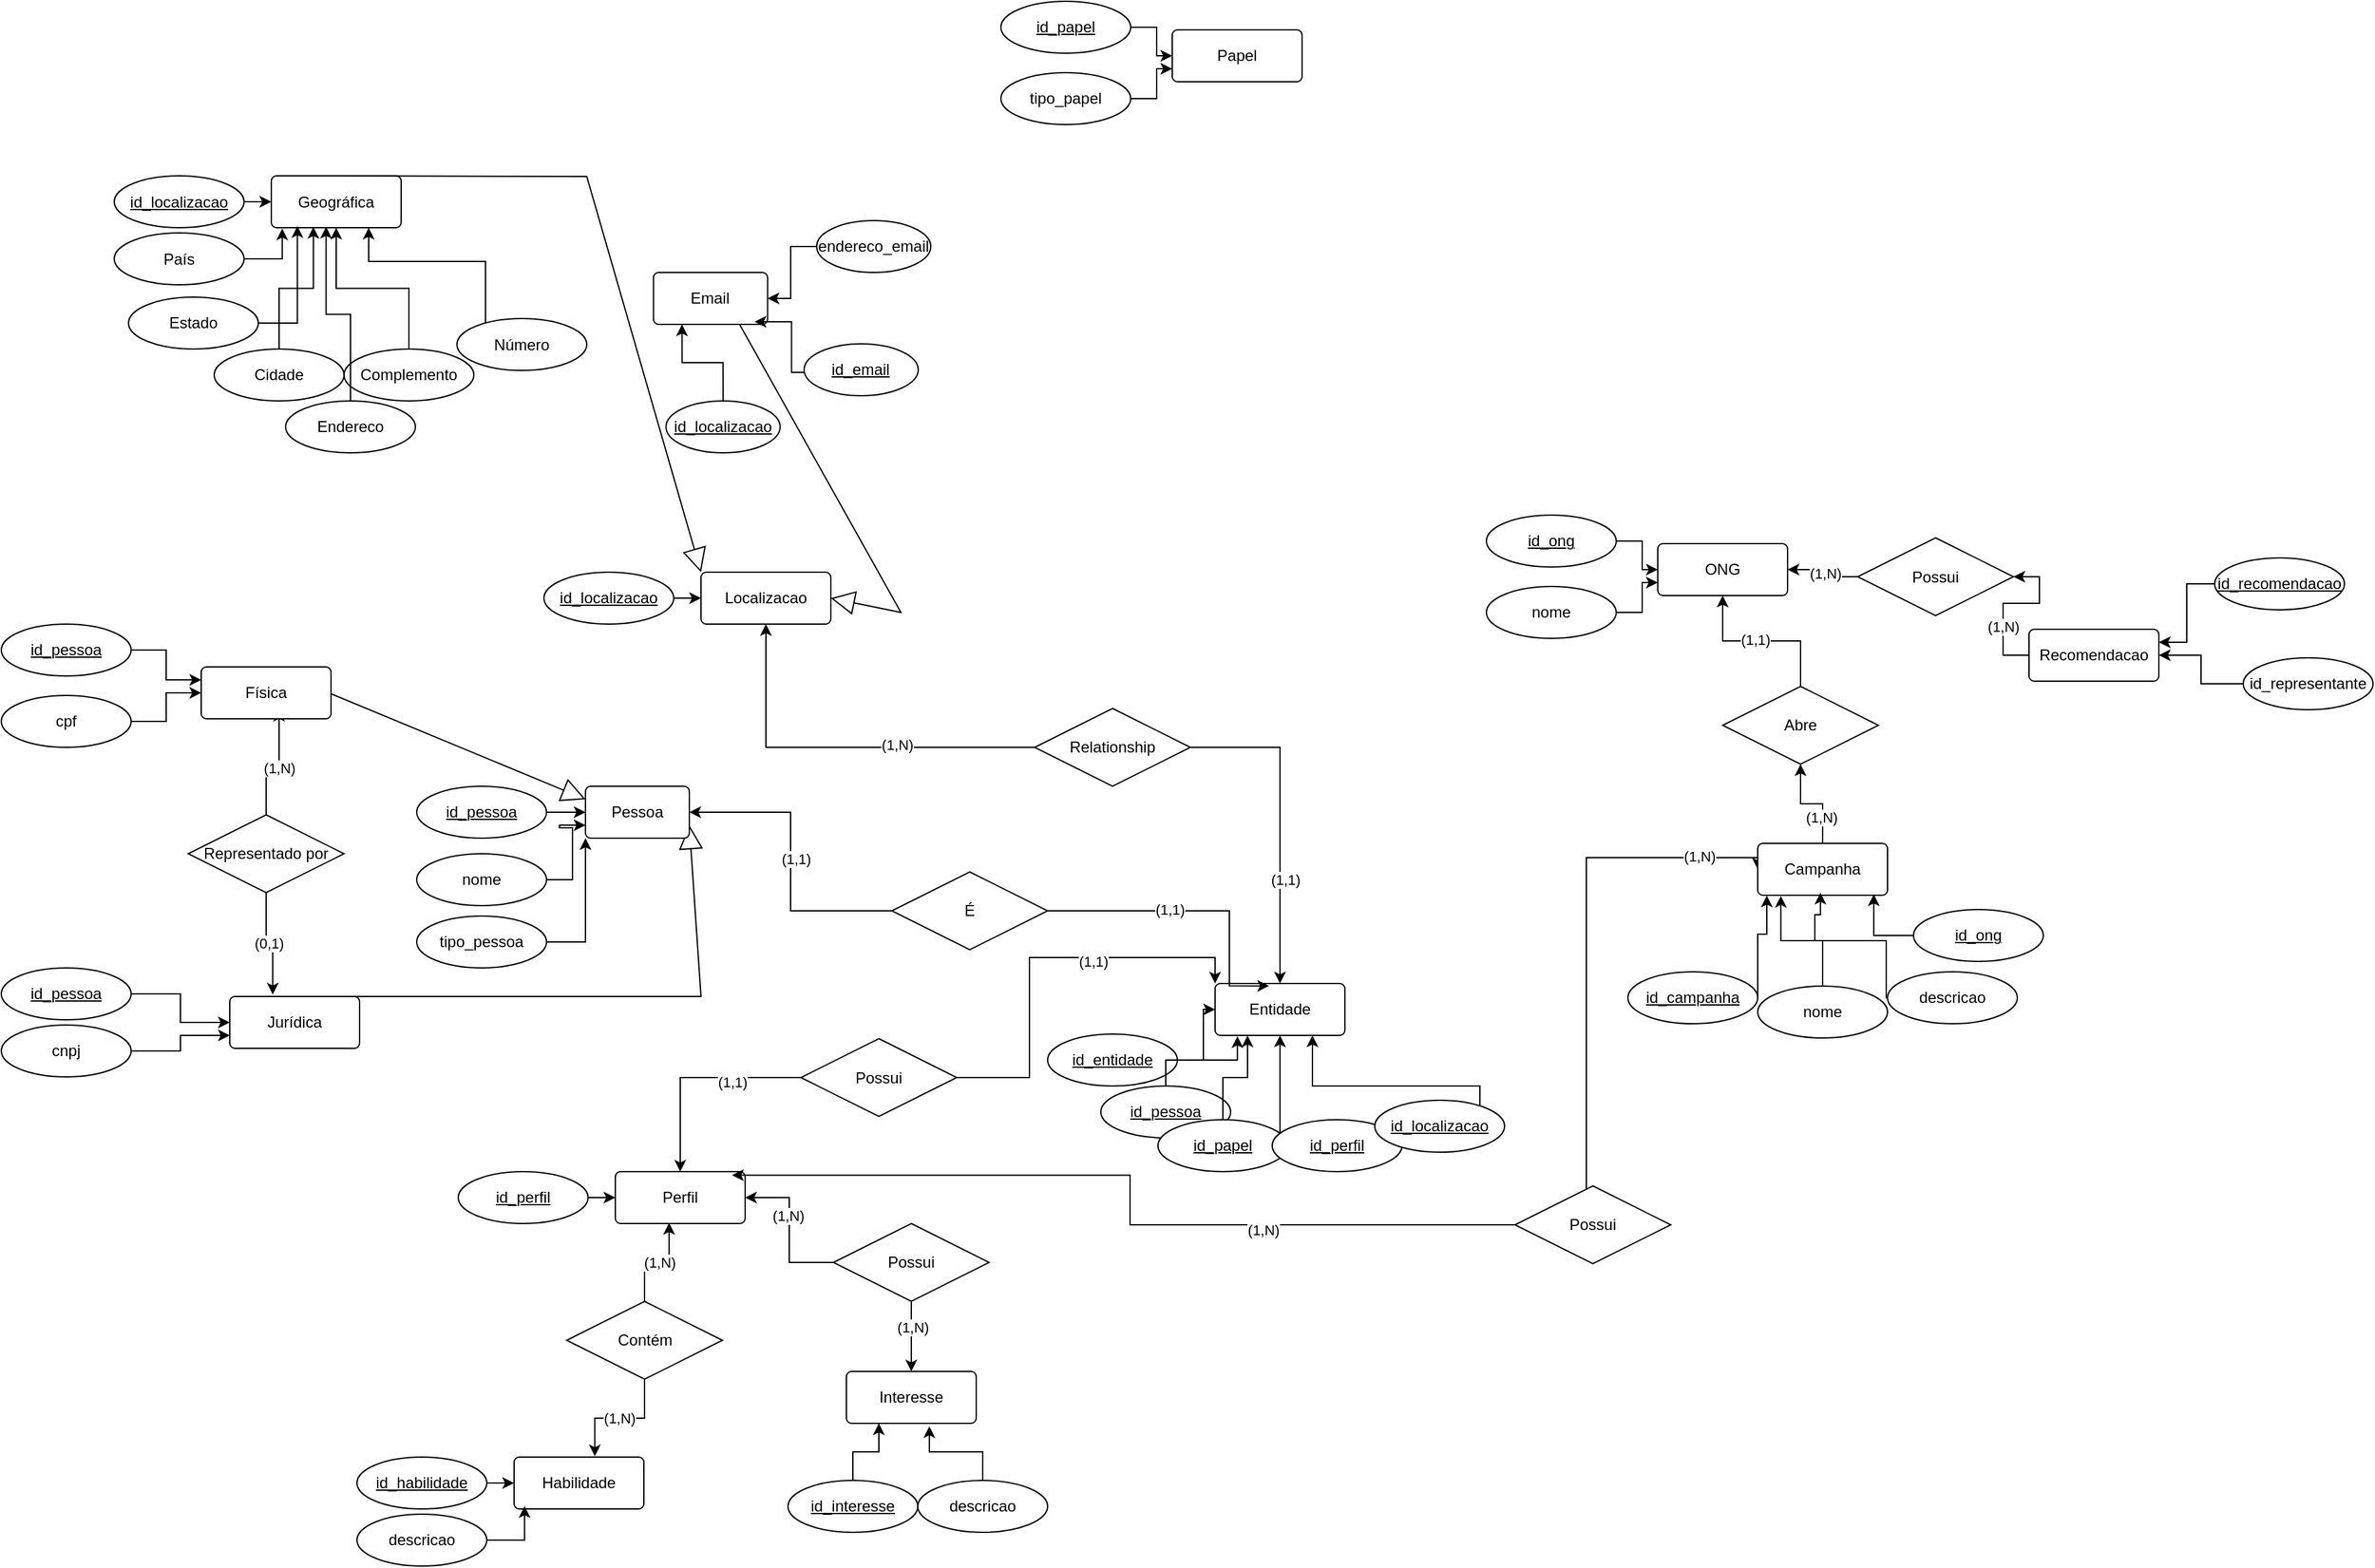 <mxfile version="28.2.8">
  <diagram name="Página-1" id="iUxmjYkSb9Hh-DBhbyky">
    <mxGraphModel dx="1737" dy="4323" grid="1" gridSize="11" guides="1" tooltips="1" connect="1" arrows="1" fold="1" page="1" pageScale="1" pageWidth="2339" pageHeight="3300" math="0" shadow="0">
      <root>
        <mxCell id="0" />
        <mxCell id="1" parent="0" />
        <mxCell id="7DgoJ2IFJHL6SHzVlsKf-6" value="" style="endArrow=block;endSize=16;endFill=0;html=1;rounded=0;exitX=0.5;exitY=0;exitDx=0;exitDy=0;entryX=0;entryY=0.25;entryDx=0;entryDy=0;" edge="1" parent="1" source="7DgoJ2IFJHL6SHzVlsKf-1" target="ohtro0tpW4yDw1OSoTFA-1">
          <mxGeometry width="160" relative="1" as="geometry">
            <mxPoint x="344" y="198" as="sourcePoint" />
            <mxPoint x="504" y="198" as="targetPoint" />
          </mxGeometry>
        </mxCell>
        <mxCell id="7DgoJ2IFJHL6SHzVlsKf-12" value="" style="endArrow=block;endSize=16;endFill=0;html=1;rounded=0;exitX=0.88;exitY=0;exitDx=0;exitDy=0;exitPerimeter=0;entryX=1;entryY=0.75;entryDx=0;entryDy=0;" edge="1" parent="1" source="7DgoJ2IFJHL6SHzVlsKf-7" target="ohtro0tpW4yDw1OSoTFA-1">
          <mxGeometry width="160" relative="1" as="geometry">
            <mxPoint x="286" y="495" as="sourcePoint" />
            <mxPoint x="446" y="495" as="targetPoint" />
            <Array as="points">
              <mxPoint x="550" y="569" />
            </Array>
          </mxGeometry>
        </mxCell>
        <mxCell id="7DgoJ2IFJHL6SHzVlsKf-13" value="Representado por" style="shape=rhombus;perimeter=rhombusPerimeter;whiteSpace=wrap;html=1;align=center;" vertex="1" parent="1">
          <mxGeometry x="155" y="429" width="120" height="60" as="geometry" />
        </mxCell>
        <mxCell id="7DgoJ2IFJHL6SHzVlsKf-15" style="edgeStyle=orthogonalEdgeStyle;rounded=0;orthogonalLoop=1;jettySize=auto;html=1;entryX=0.6;entryY=0.825;entryDx=0;entryDy=0;entryPerimeter=0;" edge="1" parent="1" source="7DgoJ2IFJHL6SHzVlsKf-13" target="7DgoJ2IFJHL6SHzVlsKf-1">
          <mxGeometry relative="1" as="geometry" />
        </mxCell>
        <mxCell id="7DgoJ2IFJHL6SHzVlsKf-19" value="(1,N)" style="edgeLabel;html=1;align=center;verticalAlign=middle;resizable=0;points=[];" vertex="1" connectable="0" parent="7DgoJ2IFJHL6SHzVlsKf-15">
          <mxGeometry x="0.062" y="8" relative="1" as="geometry">
            <mxPoint x="8" y="2" as="offset" />
          </mxGeometry>
        </mxCell>
        <mxCell id="7DgoJ2IFJHL6SHzVlsKf-16" style="edgeStyle=orthogonalEdgeStyle;rounded=0;orthogonalLoop=1;jettySize=auto;html=1;entryX=0.331;entryY=-0.037;entryDx=0;entryDy=0;entryPerimeter=0;" edge="1" parent="1" source="7DgoJ2IFJHL6SHzVlsKf-13" target="7DgoJ2IFJHL6SHzVlsKf-7">
          <mxGeometry relative="1" as="geometry" />
        </mxCell>
        <mxCell id="7DgoJ2IFJHL6SHzVlsKf-18" value="(0,1)" style="edgeLabel;html=1;align=center;verticalAlign=middle;resizable=0;points=[];" vertex="1" connectable="0" parent="7DgoJ2IFJHL6SHzVlsKf-16">
          <mxGeometry x="-0.067" y="2" relative="1" as="geometry">
            <mxPoint as="offset" />
          </mxGeometry>
        </mxCell>
        <mxCell id="7DgoJ2IFJHL6SHzVlsKf-26" value="" style="group" vertex="1" connectable="0" parent="1">
          <mxGeometry x="781" y="-198" width="232" height="95" as="geometry" />
        </mxCell>
        <mxCell id="7DgoJ2IFJHL6SHzVlsKf-21" value="Papel" style="rounded=1;arcSize=10;whiteSpace=wrap;html=1;align=center;movable=1;resizable=1;rotatable=1;deletable=1;editable=1;locked=0;connectable=1;" vertex="1" parent="7DgoJ2IFJHL6SHzVlsKf-26">
          <mxGeometry x="132" y="22" width="100" height="40" as="geometry" />
        </mxCell>
        <mxCell id="7DgoJ2IFJHL6SHzVlsKf-22" value="id_papel" style="ellipse;whiteSpace=wrap;html=1;align=center;fontStyle=4;movable=1;resizable=1;rotatable=1;deletable=1;editable=1;locked=0;connectable=1;" vertex="1" parent="7DgoJ2IFJHL6SHzVlsKf-26">
          <mxGeometry width="100" height="40" as="geometry" />
        </mxCell>
        <mxCell id="7DgoJ2IFJHL6SHzVlsKf-23" value="tipo_papel" style="ellipse;whiteSpace=wrap;html=1;align=center;movable=1;resizable=1;rotatable=1;deletable=1;editable=1;locked=0;connectable=1;" vertex="1" parent="7DgoJ2IFJHL6SHzVlsKf-26">
          <mxGeometry y="55" width="100" height="40" as="geometry" />
        </mxCell>
        <mxCell id="7DgoJ2IFJHL6SHzVlsKf-24" style="edgeStyle=orthogonalEdgeStyle;rounded=0;orthogonalLoop=1;jettySize=auto;html=1;entryX=0;entryY=0.5;entryDx=0;entryDy=0;" edge="1" parent="7DgoJ2IFJHL6SHzVlsKf-26" source="7DgoJ2IFJHL6SHzVlsKf-22" target="7DgoJ2IFJHL6SHzVlsKf-21">
          <mxGeometry relative="1" as="geometry" />
        </mxCell>
        <mxCell id="7DgoJ2IFJHL6SHzVlsKf-25" style="edgeStyle=orthogonalEdgeStyle;rounded=0;orthogonalLoop=1;jettySize=auto;html=1;entryX=0;entryY=0.75;entryDx=0;entryDy=0;" edge="1" parent="7DgoJ2IFJHL6SHzVlsKf-26" source="7DgoJ2IFJHL6SHzVlsKf-23" target="7DgoJ2IFJHL6SHzVlsKf-21">
          <mxGeometry relative="1" as="geometry" />
        </mxCell>
        <mxCell id="7DgoJ2IFJHL6SHzVlsKf-27" value="" style="group" vertex="1" connectable="0" parent="1">
          <mxGeometry x="331" y="407" width="210" height="140" as="geometry" />
        </mxCell>
        <mxCell id="ohtro0tpW4yDw1OSoTFA-1" value="Pessoa" style="rounded=1;arcSize=10;whiteSpace=wrap;html=1;align=center;" parent="7DgoJ2IFJHL6SHzVlsKf-27" vertex="1">
          <mxGeometry x="130" width="80" height="40" as="geometry" />
        </mxCell>
        <mxCell id="ohtro0tpW4yDw1OSoTFA-2" value="id_pessoa" style="ellipse;whiteSpace=wrap;html=1;align=center;fontStyle=4;" parent="7DgoJ2IFJHL6SHzVlsKf-27" vertex="1">
          <mxGeometry width="100" height="40" as="geometry" />
        </mxCell>
        <mxCell id="ohtro0tpW4yDw1OSoTFA-4" value="nome" style="ellipse;whiteSpace=wrap;html=1;align=center;" parent="7DgoJ2IFJHL6SHzVlsKf-27" vertex="1">
          <mxGeometry y="52" width="100" height="40" as="geometry" />
        </mxCell>
        <mxCell id="ohtro0tpW4yDw1OSoTFA-6" value="tipo_pessoa" style="ellipse;whiteSpace=wrap;html=1;align=center;" parent="7DgoJ2IFJHL6SHzVlsKf-27" vertex="1">
          <mxGeometry y="100" width="100" height="40" as="geometry" />
        </mxCell>
        <mxCell id="ohtro0tpW4yDw1OSoTFA-3" value="" style="edgeStyle=orthogonalEdgeStyle;rounded=0;orthogonalLoop=1;jettySize=auto;html=1;" parent="7DgoJ2IFJHL6SHzVlsKf-27" source="ohtro0tpW4yDw1OSoTFA-2" target="ohtro0tpW4yDw1OSoTFA-1" edge="1">
          <mxGeometry relative="1" as="geometry" />
        </mxCell>
        <mxCell id="ohtro0tpW4yDw1OSoTFA-5" style="edgeStyle=orthogonalEdgeStyle;rounded=0;orthogonalLoop=1;jettySize=auto;html=1;entryX=0;entryY=0.75;entryDx=0;entryDy=0;" parent="7DgoJ2IFJHL6SHzVlsKf-27" source="ohtro0tpW4yDw1OSoTFA-4" target="ohtro0tpW4yDw1OSoTFA-1" edge="1">
          <mxGeometry relative="1" as="geometry" />
        </mxCell>
        <mxCell id="ohtro0tpW4yDw1OSoTFA-7" style="edgeStyle=orthogonalEdgeStyle;rounded=0;orthogonalLoop=1;jettySize=auto;html=1;entryX=0;entryY=1;entryDx=0;entryDy=0;" parent="7DgoJ2IFJHL6SHzVlsKf-27" source="ohtro0tpW4yDw1OSoTFA-6" target="ohtro0tpW4yDw1OSoTFA-1" edge="1">
          <mxGeometry relative="1" as="geometry" />
        </mxCell>
        <mxCell id="7DgoJ2IFJHL6SHzVlsKf-28" value="" style="group" vertex="1" connectable="0" parent="1">
          <mxGeometry x="11" y="282" width="254" height="95" as="geometry" />
        </mxCell>
        <mxCell id="7DgoJ2IFJHL6SHzVlsKf-1" value="Física" style="rounded=1;arcSize=10;whiteSpace=wrap;html=1;align=center;" vertex="1" parent="7DgoJ2IFJHL6SHzVlsKf-28">
          <mxGeometry x="154" y="33" width="100" height="40" as="geometry" />
        </mxCell>
        <mxCell id="7DgoJ2IFJHL6SHzVlsKf-2" value="id_pessoa" style="ellipse;whiteSpace=wrap;html=1;align=center;fontStyle=4;" vertex="1" parent="7DgoJ2IFJHL6SHzVlsKf-28">
          <mxGeometry width="100" height="40" as="geometry" />
        </mxCell>
        <mxCell id="7DgoJ2IFJHL6SHzVlsKf-4" value="cpf" style="ellipse;whiteSpace=wrap;html=1;align=center;" vertex="1" parent="7DgoJ2IFJHL6SHzVlsKf-28">
          <mxGeometry y="55" width="100" height="40" as="geometry" />
        </mxCell>
        <mxCell id="7DgoJ2IFJHL6SHzVlsKf-3" style="edgeStyle=orthogonalEdgeStyle;rounded=0;orthogonalLoop=1;jettySize=auto;html=1;entryX=0;entryY=0.25;entryDx=0;entryDy=0;" edge="1" parent="7DgoJ2IFJHL6SHzVlsKf-28" source="7DgoJ2IFJHL6SHzVlsKf-2" target="7DgoJ2IFJHL6SHzVlsKf-1">
          <mxGeometry relative="1" as="geometry" />
        </mxCell>
        <mxCell id="7DgoJ2IFJHL6SHzVlsKf-5" style="edgeStyle=orthogonalEdgeStyle;rounded=0;orthogonalLoop=1;jettySize=auto;html=1;entryX=0;entryY=0.5;entryDx=0;entryDy=0;" edge="1" parent="7DgoJ2IFJHL6SHzVlsKf-28" source="7DgoJ2IFJHL6SHzVlsKf-4" target="7DgoJ2IFJHL6SHzVlsKf-1">
          <mxGeometry relative="1" as="geometry" />
        </mxCell>
        <mxCell id="7DgoJ2IFJHL6SHzVlsKf-29" value="" style="group" vertex="1" connectable="0" parent="1">
          <mxGeometry x="11" y="547" width="276" height="84" as="geometry" />
        </mxCell>
        <mxCell id="7DgoJ2IFJHL6SHzVlsKf-7" value="Jurídica" style="rounded=1;arcSize=10;whiteSpace=wrap;html=1;align=center;" vertex="1" parent="7DgoJ2IFJHL6SHzVlsKf-29">
          <mxGeometry x="176" y="22" width="100" height="40" as="geometry" />
        </mxCell>
        <mxCell id="7DgoJ2IFJHL6SHzVlsKf-8" value="id_pessoa" style="ellipse;whiteSpace=wrap;html=1;align=center;fontStyle=4;" vertex="1" parent="7DgoJ2IFJHL6SHzVlsKf-29">
          <mxGeometry width="100" height="40" as="geometry" />
        </mxCell>
        <mxCell id="7DgoJ2IFJHL6SHzVlsKf-10" value="cnpj" style="ellipse;whiteSpace=wrap;html=1;align=center;" vertex="1" parent="7DgoJ2IFJHL6SHzVlsKf-29">
          <mxGeometry y="44" width="100" height="40" as="geometry" />
        </mxCell>
        <mxCell id="7DgoJ2IFJHL6SHzVlsKf-9" style="edgeStyle=orthogonalEdgeStyle;rounded=0;orthogonalLoop=1;jettySize=auto;html=1;entryX=0;entryY=0.5;entryDx=0;entryDy=0;" edge="1" parent="7DgoJ2IFJHL6SHzVlsKf-29" source="7DgoJ2IFJHL6SHzVlsKf-8" target="7DgoJ2IFJHL6SHzVlsKf-7">
          <mxGeometry relative="1" as="geometry" />
        </mxCell>
        <mxCell id="7DgoJ2IFJHL6SHzVlsKf-11" style="edgeStyle=orthogonalEdgeStyle;rounded=0;orthogonalLoop=1;jettySize=auto;html=1;entryX=0;entryY=0.75;entryDx=0;entryDy=0;" edge="1" parent="7DgoJ2IFJHL6SHzVlsKf-29" source="7DgoJ2IFJHL6SHzVlsKf-10" target="7DgoJ2IFJHL6SHzVlsKf-7">
          <mxGeometry relative="1" as="geometry" />
        </mxCell>
        <mxCell id="7DgoJ2IFJHL6SHzVlsKf-33" value="" style="group" vertex="1" connectable="0" parent="1">
          <mxGeometry x="429" y="242" width="221" height="40" as="geometry" />
        </mxCell>
        <mxCell id="7DgoJ2IFJHL6SHzVlsKf-30" value="Localizacao" style="rounded=1;arcSize=10;whiteSpace=wrap;html=1;align=center;" vertex="1" parent="7DgoJ2IFJHL6SHzVlsKf-33">
          <mxGeometry x="121" width="100" height="40" as="geometry" />
        </mxCell>
        <mxCell id="7DgoJ2IFJHL6SHzVlsKf-31" value="id_localizacao" style="ellipse;whiteSpace=wrap;html=1;align=center;fontStyle=4;" vertex="1" parent="7DgoJ2IFJHL6SHzVlsKf-33">
          <mxGeometry width="100" height="40" as="geometry" />
        </mxCell>
        <mxCell id="7DgoJ2IFJHL6SHzVlsKf-32" style="edgeStyle=orthogonalEdgeStyle;rounded=0;orthogonalLoop=1;jettySize=auto;html=1;entryX=0;entryY=0.5;entryDx=0;entryDy=0;" edge="1" parent="7DgoJ2IFJHL6SHzVlsKf-33" source="7DgoJ2IFJHL6SHzVlsKf-31" target="7DgoJ2IFJHL6SHzVlsKf-30">
          <mxGeometry relative="1" as="geometry" />
        </mxCell>
        <mxCell id="7DgoJ2IFJHL6SHzVlsKf-50" value="" style="group" vertex="1" connectable="0" parent="1">
          <mxGeometry x="98" y="-63.5" width="408" height="213.5" as="geometry" />
        </mxCell>
        <mxCell id="7DgoJ2IFJHL6SHzVlsKf-34" value="" style="group" vertex="1" connectable="0" parent="7DgoJ2IFJHL6SHzVlsKf-50">
          <mxGeometry width="221" height="40" as="geometry" />
        </mxCell>
        <mxCell id="7DgoJ2IFJHL6SHzVlsKf-35" value="Geográfica" style="rounded=1;arcSize=10;whiteSpace=wrap;html=1;align=center;" vertex="1" parent="7DgoJ2IFJHL6SHzVlsKf-34">
          <mxGeometry x="121" width="100" height="40" as="geometry" />
        </mxCell>
        <mxCell id="7DgoJ2IFJHL6SHzVlsKf-36" value="id_localizacao" style="ellipse;whiteSpace=wrap;html=1;align=center;fontStyle=4;" vertex="1" parent="7DgoJ2IFJHL6SHzVlsKf-34">
          <mxGeometry width="100" height="40" as="geometry" />
        </mxCell>
        <mxCell id="7DgoJ2IFJHL6SHzVlsKf-37" style="edgeStyle=orthogonalEdgeStyle;rounded=0;orthogonalLoop=1;jettySize=auto;html=1;entryX=0;entryY=0.5;entryDx=0;entryDy=0;" edge="1" parent="7DgoJ2IFJHL6SHzVlsKf-34" source="7DgoJ2IFJHL6SHzVlsKf-36" target="7DgoJ2IFJHL6SHzVlsKf-35">
          <mxGeometry relative="1" as="geometry" />
        </mxCell>
        <mxCell id="7DgoJ2IFJHL6SHzVlsKf-38" value="País" style="ellipse;whiteSpace=wrap;html=1;align=center;" vertex="1" parent="7DgoJ2IFJHL6SHzVlsKf-50">
          <mxGeometry y="44" width="100" height="40" as="geometry" />
        </mxCell>
        <mxCell id="7DgoJ2IFJHL6SHzVlsKf-39" value="Estado" style="ellipse;whiteSpace=wrap;html=1;align=center;" vertex="1" parent="7DgoJ2IFJHL6SHzVlsKf-50">
          <mxGeometry x="11" y="93.5" width="100" height="40" as="geometry" />
        </mxCell>
        <mxCell id="7DgoJ2IFJHL6SHzVlsKf-40" value="Cidade" style="ellipse;whiteSpace=wrap;html=1;align=center;" vertex="1" parent="7DgoJ2IFJHL6SHzVlsKf-50">
          <mxGeometry x="77" y="133.5" width="100" height="40" as="geometry" />
        </mxCell>
        <mxCell id="7DgoJ2IFJHL6SHzVlsKf-41" value="Endereco" style="ellipse;whiteSpace=wrap;html=1;align=center;" vertex="1" parent="7DgoJ2IFJHL6SHzVlsKf-50">
          <mxGeometry x="132" y="173.5" width="100" height="40" as="geometry" />
        </mxCell>
        <mxCell id="7DgoJ2IFJHL6SHzVlsKf-46" value="Complemento" style="ellipse;whiteSpace=wrap;html=1;align=center;" vertex="1" parent="7DgoJ2IFJHL6SHzVlsKf-50">
          <mxGeometry x="177" y="133.5" width="100" height="40" as="geometry" />
        </mxCell>
        <mxCell id="7DgoJ2IFJHL6SHzVlsKf-47" value="Número" style="ellipse;whiteSpace=wrap;html=1;align=center;" vertex="1" parent="7DgoJ2IFJHL6SHzVlsKf-50">
          <mxGeometry x="264" y="110" width="100" height="40" as="geometry" />
        </mxCell>
        <mxCell id="7DgoJ2IFJHL6SHzVlsKf-42" style="edgeStyle=orthogonalEdgeStyle;rounded=0;orthogonalLoop=1;jettySize=auto;html=1;entryX=0.084;entryY=1.015;entryDx=0;entryDy=0;entryPerimeter=0;" edge="1" parent="7DgoJ2IFJHL6SHzVlsKf-50" source="7DgoJ2IFJHL6SHzVlsKf-38" target="7DgoJ2IFJHL6SHzVlsKf-35">
          <mxGeometry relative="1" as="geometry" />
        </mxCell>
        <mxCell id="7DgoJ2IFJHL6SHzVlsKf-43" style="edgeStyle=orthogonalEdgeStyle;rounded=0;orthogonalLoop=1;jettySize=auto;html=1;entryX=0.201;entryY=0.969;entryDx=0;entryDy=0;entryPerimeter=0;" edge="1" parent="7DgoJ2IFJHL6SHzVlsKf-50" source="7DgoJ2IFJHL6SHzVlsKf-39" target="7DgoJ2IFJHL6SHzVlsKf-35">
          <mxGeometry relative="1" as="geometry" />
        </mxCell>
        <mxCell id="7DgoJ2IFJHL6SHzVlsKf-44" style="edgeStyle=orthogonalEdgeStyle;rounded=0;orthogonalLoop=1;jettySize=auto;html=1;entryX=0.324;entryY=0.985;entryDx=0;entryDy=0;entryPerimeter=0;" edge="1" parent="7DgoJ2IFJHL6SHzVlsKf-50" source="7DgoJ2IFJHL6SHzVlsKf-40" target="7DgoJ2IFJHL6SHzVlsKf-35">
          <mxGeometry relative="1" as="geometry" />
        </mxCell>
        <mxCell id="7DgoJ2IFJHL6SHzVlsKf-48" style="edgeStyle=orthogonalEdgeStyle;rounded=0;orthogonalLoop=1;jettySize=auto;html=1;entryX=0.5;entryY=1;entryDx=0;entryDy=0;" edge="1" parent="7DgoJ2IFJHL6SHzVlsKf-50" source="7DgoJ2IFJHL6SHzVlsKf-46" target="7DgoJ2IFJHL6SHzVlsKf-35">
          <mxGeometry relative="1" as="geometry" />
        </mxCell>
        <mxCell id="7DgoJ2IFJHL6SHzVlsKf-49" style="edgeStyle=orthogonalEdgeStyle;rounded=0;orthogonalLoop=1;jettySize=auto;html=1;entryX=0.75;entryY=1;entryDx=0;entryDy=0;" edge="1" parent="7DgoJ2IFJHL6SHzVlsKf-50" source="7DgoJ2IFJHL6SHzVlsKf-47" target="7DgoJ2IFJHL6SHzVlsKf-35">
          <mxGeometry relative="1" as="geometry">
            <Array as="points">
              <mxPoint x="286" y="66" />
              <mxPoint x="196" y="66" />
            </Array>
          </mxGeometry>
        </mxCell>
        <mxCell id="7DgoJ2IFJHL6SHzVlsKf-108" style="edgeStyle=orthogonalEdgeStyle;rounded=0;orthogonalLoop=1;jettySize=auto;html=1;entryX=0.422;entryY=0.982;entryDx=0;entryDy=0;entryPerimeter=0;" edge="1" parent="7DgoJ2IFJHL6SHzVlsKf-50" source="7DgoJ2IFJHL6SHzVlsKf-41" target="7DgoJ2IFJHL6SHzVlsKf-35">
          <mxGeometry relative="1" as="geometry" />
        </mxCell>
        <mxCell id="7DgoJ2IFJHL6SHzVlsKf-57" value="" style="endArrow=block;endSize=16;endFill=0;html=1;rounded=0;exitX=0.5;exitY=0;exitDx=0;exitDy=0;entryX=0;entryY=0;entryDx=0;entryDy=0;" edge="1" parent="1" source="7DgoJ2IFJHL6SHzVlsKf-35" target="7DgoJ2IFJHL6SHzVlsKf-30">
          <mxGeometry width="160" relative="1" as="geometry">
            <mxPoint x="664" y="360" as="sourcePoint" />
            <mxPoint x="660" y="160" as="targetPoint" />
            <Array as="points">
              <mxPoint x="462" y="-63" />
            </Array>
          </mxGeometry>
        </mxCell>
        <mxCell id="7DgoJ2IFJHL6SHzVlsKf-58" value="" style="endArrow=block;endSize=16;endFill=0;html=1;rounded=0;entryX=1;entryY=0.5;entryDx=0;entryDy=0;exitX=0.5;exitY=0;exitDx=0;exitDy=0;" edge="1" parent="1" source="7DgoJ2IFJHL6SHzVlsKf-52" target="7DgoJ2IFJHL6SHzVlsKf-30">
          <mxGeometry width="160" relative="1" as="geometry">
            <mxPoint x="781" y="273" as="sourcePoint" />
            <mxPoint x="671" y="275" as="targetPoint" />
            <Array as="points">
              <mxPoint x="704" y="273" />
            </Array>
          </mxGeometry>
        </mxCell>
        <mxCell id="7DgoJ2IFJHL6SHzVlsKf-63" value="" style="group" vertex="1" connectable="0" parent="1">
          <mxGeometry x="407" y="-29" width="320" height="179" as="geometry" />
        </mxCell>
        <mxCell id="7DgoJ2IFJHL6SHzVlsKf-51" value="" style="group" vertex="1" connectable="0" parent="7DgoJ2IFJHL6SHzVlsKf-63">
          <mxGeometry y="40" width="194.286" height="40" as="geometry" />
        </mxCell>
        <mxCell id="7DgoJ2IFJHL6SHzVlsKf-52" value="Email" style="rounded=1;arcSize=10;whiteSpace=wrap;html=1;align=center;" vertex="1" parent="7DgoJ2IFJHL6SHzVlsKf-51">
          <mxGeometry x="106.374" width="87.912" height="40" as="geometry" />
        </mxCell>
        <mxCell id="7DgoJ2IFJHL6SHzVlsKf-59" value="endereco_email" style="ellipse;whiteSpace=wrap;html=1;align=center;" vertex="1" parent="7DgoJ2IFJHL6SHzVlsKf-63">
          <mxGeometry x="232.088" width="87.912" height="40" as="geometry" />
        </mxCell>
        <mxCell id="7DgoJ2IFJHL6SHzVlsKf-60" value="id_email" style="ellipse;whiteSpace=wrap;html=1;align=center;fontStyle=4;" vertex="1" parent="7DgoJ2IFJHL6SHzVlsKf-63">
          <mxGeometry x="222.418" y="95" width="87.912" height="40" as="geometry" />
        </mxCell>
        <mxCell id="7DgoJ2IFJHL6SHzVlsKf-53" value="id_localizacao" style="ellipse;whiteSpace=wrap;html=1;align=center;fontStyle=4;" vertex="1" parent="7DgoJ2IFJHL6SHzVlsKf-63">
          <mxGeometry x="116.044" y="139" width="87.912" height="40" as="geometry" />
        </mxCell>
        <mxCell id="7DgoJ2IFJHL6SHzVlsKf-61" style="edgeStyle=orthogonalEdgeStyle;rounded=0;orthogonalLoop=1;jettySize=auto;html=1;entryX=1;entryY=0.5;entryDx=0;entryDy=0;" edge="1" parent="7DgoJ2IFJHL6SHzVlsKf-63" source="7DgoJ2IFJHL6SHzVlsKf-59" target="7DgoJ2IFJHL6SHzVlsKf-52">
          <mxGeometry relative="1" as="geometry" />
        </mxCell>
        <mxCell id="7DgoJ2IFJHL6SHzVlsKf-62" style="edgeStyle=orthogonalEdgeStyle;rounded=0;orthogonalLoop=1;jettySize=auto;html=1;entryX=0.886;entryY=0.95;entryDx=0;entryDy=0;entryPerimeter=0;" edge="1" parent="7DgoJ2IFJHL6SHzVlsKf-63" source="7DgoJ2IFJHL6SHzVlsKf-60" target="7DgoJ2IFJHL6SHzVlsKf-52">
          <mxGeometry relative="1" as="geometry">
            <Array as="points">
              <mxPoint x="212.747" y="117" />
              <mxPoint x="212.747" y="78" />
            </Array>
          </mxGeometry>
        </mxCell>
        <mxCell id="7DgoJ2IFJHL6SHzVlsKf-56" style="edgeStyle=orthogonalEdgeStyle;rounded=0;orthogonalLoop=1;jettySize=auto;html=1;entryX=0.25;entryY=1;entryDx=0;entryDy=0;" edge="1" parent="7DgoJ2IFJHL6SHzVlsKf-63" source="7DgoJ2IFJHL6SHzVlsKf-53" target="7DgoJ2IFJHL6SHzVlsKf-52">
          <mxGeometry relative="1" as="geometry" />
        </mxCell>
        <mxCell id="7DgoJ2IFJHL6SHzVlsKf-67" value="" style="group" vertex="1" connectable="0" parent="1">
          <mxGeometry x="363" y="704" width="221" height="40" as="geometry" />
        </mxCell>
        <mxCell id="7DgoJ2IFJHL6SHzVlsKf-64" value="Perfil" style="rounded=1;arcSize=10;whiteSpace=wrap;html=1;align=center;" vertex="1" parent="7DgoJ2IFJHL6SHzVlsKf-67">
          <mxGeometry x="121" width="100" height="40" as="geometry" />
        </mxCell>
        <mxCell id="7DgoJ2IFJHL6SHzVlsKf-65" value="id_perfil" style="ellipse;whiteSpace=wrap;html=1;align=center;fontStyle=4;" vertex="1" parent="7DgoJ2IFJHL6SHzVlsKf-67">
          <mxGeometry width="100" height="40" as="geometry" />
        </mxCell>
        <mxCell id="7DgoJ2IFJHL6SHzVlsKf-66" style="edgeStyle=orthogonalEdgeStyle;rounded=0;orthogonalLoop=1;jettySize=auto;html=1;entryX=0;entryY=0.5;entryDx=0;entryDy=0;" edge="1" parent="7DgoJ2IFJHL6SHzVlsKf-67" source="7DgoJ2IFJHL6SHzVlsKf-65" target="7DgoJ2IFJHL6SHzVlsKf-64">
          <mxGeometry relative="1" as="geometry" />
        </mxCell>
        <mxCell id="7DgoJ2IFJHL6SHzVlsKf-74" value="" style="group" vertex="1" connectable="0" parent="1">
          <mxGeometry x="285" y="924" width="221" height="84" as="geometry" />
        </mxCell>
        <mxCell id="7DgoJ2IFJHL6SHzVlsKf-68" value="" style="group" vertex="1" connectable="0" parent="7DgoJ2IFJHL6SHzVlsKf-74">
          <mxGeometry width="221" height="40" as="geometry" />
        </mxCell>
        <mxCell id="7DgoJ2IFJHL6SHzVlsKf-69" value="Habilidade" style="rounded=1;arcSize=10;whiteSpace=wrap;html=1;align=center;" vertex="1" parent="7DgoJ2IFJHL6SHzVlsKf-68">
          <mxGeometry x="121" width="100" height="40" as="geometry" />
        </mxCell>
        <mxCell id="7DgoJ2IFJHL6SHzVlsKf-70" value="id_habilidade" style="ellipse;whiteSpace=wrap;html=1;align=center;fontStyle=4;" vertex="1" parent="7DgoJ2IFJHL6SHzVlsKf-68">
          <mxGeometry width="100" height="40" as="geometry" />
        </mxCell>
        <mxCell id="7DgoJ2IFJHL6SHzVlsKf-71" style="edgeStyle=orthogonalEdgeStyle;rounded=0;orthogonalLoop=1;jettySize=auto;html=1;entryX=0;entryY=0.5;entryDx=0;entryDy=0;" edge="1" parent="7DgoJ2IFJHL6SHzVlsKf-68" source="7DgoJ2IFJHL6SHzVlsKf-70" target="7DgoJ2IFJHL6SHzVlsKf-69">
          <mxGeometry relative="1" as="geometry" />
        </mxCell>
        <mxCell id="7DgoJ2IFJHL6SHzVlsKf-72" value="descricao" style="ellipse;whiteSpace=wrap;html=1;align=center;" vertex="1" parent="7DgoJ2IFJHL6SHzVlsKf-74">
          <mxGeometry y="44" width="100" height="40" as="geometry" />
        </mxCell>
        <mxCell id="7DgoJ2IFJHL6SHzVlsKf-73" style="edgeStyle=orthogonalEdgeStyle;rounded=0;orthogonalLoop=1;jettySize=auto;html=1;entryX=0.081;entryY=0.944;entryDx=0;entryDy=0;entryPerimeter=0;" edge="1" parent="7DgoJ2IFJHL6SHzVlsKf-74" source="7DgoJ2IFJHL6SHzVlsKf-72" target="7DgoJ2IFJHL6SHzVlsKf-69">
          <mxGeometry relative="1" as="geometry" />
        </mxCell>
        <mxCell id="7DgoJ2IFJHL6SHzVlsKf-82" value="" style="group" vertex="1" connectable="0" parent="1">
          <mxGeometry x="617" y="858" width="200" height="124" as="geometry" />
        </mxCell>
        <mxCell id="7DgoJ2IFJHL6SHzVlsKf-80" value="descricao" style="ellipse;whiteSpace=wrap;html=1;align=center;" vertex="1" parent="7DgoJ2IFJHL6SHzVlsKf-82">
          <mxGeometry x="100" y="84" width="100" height="40" as="geometry" />
        </mxCell>
        <mxCell id="7DgoJ2IFJHL6SHzVlsKf-78" value="id_interesse" style="ellipse;whiteSpace=wrap;html=1;align=center;fontStyle=4;" vertex="1" parent="7DgoJ2IFJHL6SHzVlsKf-82">
          <mxGeometry y="84" width="100" height="40" as="geometry" />
        </mxCell>
        <mxCell id="7DgoJ2IFJHL6SHzVlsKf-77" value="Interesse" style="rounded=1;arcSize=10;whiteSpace=wrap;html=1;align=center;" vertex="1" parent="7DgoJ2IFJHL6SHzVlsKf-82">
          <mxGeometry x="45" width="100" height="40" as="geometry" />
        </mxCell>
        <mxCell id="7DgoJ2IFJHL6SHzVlsKf-79" style="edgeStyle=orthogonalEdgeStyle;rounded=0;orthogonalLoop=1;jettySize=auto;html=1;entryX=0.25;entryY=1;entryDx=0;entryDy=0;" edge="1" parent="7DgoJ2IFJHL6SHzVlsKf-82" source="7DgoJ2IFJHL6SHzVlsKf-78" target="7DgoJ2IFJHL6SHzVlsKf-77">
          <mxGeometry relative="1" as="geometry" />
        </mxCell>
        <mxCell id="7DgoJ2IFJHL6SHzVlsKf-81" style="edgeStyle=orthogonalEdgeStyle;rounded=0;orthogonalLoop=1;jettySize=auto;html=1;entryX=0.639;entryY=1.056;entryDx=0;entryDy=0;entryPerimeter=0;" edge="1" parent="7DgoJ2IFJHL6SHzVlsKf-82" source="7DgoJ2IFJHL6SHzVlsKf-80" target="7DgoJ2IFJHL6SHzVlsKf-77">
          <mxGeometry relative="1" as="geometry" />
        </mxCell>
        <mxCell id="7DgoJ2IFJHL6SHzVlsKf-84" style="edgeStyle=orthogonalEdgeStyle;rounded=0;orthogonalLoop=1;jettySize=auto;html=1;entryX=1;entryY=0.5;entryDx=0;entryDy=0;" edge="1" parent="1" source="7DgoJ2IFJHL6SHzVlsKf-83" target="7DgoJ2IFJHL6SHzVlsKf-64">
          <mxGeometry relative="1" as="geometry" />
        </mxCell>
        <mxCell id="7DgoJ2IFJHL6SHzVlsKf-86" value="(1,N)" style="edgeLabel;html=1;align=center;verticalAlign=middle;resizable=0;points=[];" vertex="1" connectable="0" parent="7DgoJ2IFJHL6SHzVlsKf-84">
          <mxGeometry x="0.184" y="1" relative="1" as="geometry">
            <mxPoint as="offset" />
          </mxGeometry>
        </mxCell>
        <mxCell id="7DgoJ2IFJHL6SHzVlsKf-85" style="edgeStyle=orthogonalEdgeStyle;rounded=0;orthogonalLoop=1;jettySize=auto;html=1;entryX=0.5;entryY=0;entryDx=0;entryDy=0;" edge="1" parent="1" source="7DgoJ2IFJHL6SHzVlsKf-83" target="7DgoJ2IFJHL6SHzVlsKf-77">
          <mxGeometry relative="1" as="geometry" />
        </mxCell>
        <mxCell id="7DgoJ2IFJHL6SHzVlsKf-87" value="(1,N)" style="edgeLabel;html=1;align=center;verticalAlign=middle;resizable=0;points=[];" vertex="1" connectable="0" parent="7DgoJ2IFJHL6SHzVlsKf-85">
          <mxGeometry x="-0.276" y="1" relative="1" as="geometry">
            <mxPoint as="offset" />
          </mxGeometry>
        </mxCell>
        <mxCell id="7DgoJ2IFJHL6SHzVlsKf-83" value="Possui" style="shape=rhombus;perimeter=rhombusPerimeter;whiteSpace=wrap;html=1;align=center;" vertex="1" parent="1">
          <mxGeometry x="652" y="744" width="120" height="60" as="geometry" />
        </mxCell>
        <mxCell id="7DgoJ2IFJHL6SHzVlsKf-88" value="Contém" style="shape=rhombus;perimeter=rhombusPerimeter;whiteSpace=wrap;html=1;align=center;" vertex="1" parent="1">
          <mxGeometry x="446.5" y="804" width="120" height="60" as="geometry" />
        </mxCell>
        <mxCell id="7DgoJ2IFJHL6SHzVlsKf-89" style="edgeStyle=orthogonalEdgeStyle;rounded=0;orthogonalLoop=1;jettySize=auto;html=1;entryX=0.622;entryY=-0.015;entryDx=0;entryDy=0;entryPerimeter=0;" edge="1" parent="1" source="7DgoJ2IFJHL6SHzVlsKf-88" target="7DgoJ2IFJHL6SHzVlsKf-69">
          <mxGeometry relative="1" as="geometry" />
        </mxCell>
        <mxCell id="7DgoJ2IFJHL6SHzVlsKf-92" value="(1,N)" style="edgeLabel;html=1;align=center;verticalAlign=middle;resizable=0;points=[];" vertex="1" connectable="0" parent="7DgoJ2IFJHL6SHzVlsKf-89">
          <mxGeometry x="0.022" relative="1" as="geometry">
            <mxPoint as="offset" />
          </mxGeometry>
        </mxCell>
        <mxCell id="7DgoJ2IFJHL6SHzVlsKf-90" style="edgeStyle=orthogonalEdgeStyle;rounded=0;orthogonalLoop=1;jettySize=auto;html=1;entryX=0.414;entryY=0.988;entryDx=0;entryDy=0;entryPerimeter=0;" edge="1" parent="1" source="7DgoJ2IFJHL6SHzVlsKf-88" target="7DgoJ2IFJHL6SHzVlsKf-64">
          <mxGeometry relative="1" as="geometry" />
        </mxCell>
        <mxCell id="7DgoJ2IFJHL6SHzVlsKf-91" value="(1,N)" style="edgeLabel;html=1;align=center;verticalAlign=middle;resizable=0;points=[];" vertex="1" connectable="0" parent="7DgoJ2IFJHL6SHzVlsKf-90">
          <mxGeometry x="0.05" relative="1" as="geometry">
            <mxPoint as="offset" />
          </mxGeometry>
        </mxCell>
        <mxCell id="7DgoJ2IFJHL6SHzVlsKf-104" value="" style="group" vertex="1" connectable="0" parent="1">
          <mxGeometry x="817" y="559" width="352" height="145" as="geometry" />
        </mxCell>
        <mxCell id="7DgoJ2IFJHL6SHzVlsKf-93" value="Entidade" style="rounded=1;arcSize=10;whiteSpace=wrap;html=1;align=center;" vertex="1" parent="7DgoJ2IFJHL6SHzVlsKf-104">
          <mxGeometry x="129" width="100" height="40" as="geometry" />
        </mxCell>
        <mxCell id="7DgoJ2IFJHL6SHzVlsKf-94" value="id_entidade" style="ellipse;whiteSpace=wrap;html=1;align=center;fontStyle=4;" vertex="1" parent="7DgoJ2IFJHL6SHzVlsKf-104">
          <mxGeometry y="39" width="100" height="40" as="geometry" />
        </mxCell>
        <mxCell id="7DgoJ2IFJHL6SHzVlsKf-95" value="id_pessoa" style="ellipse;whiteSpace=wrap;html=1;align=center;fontStyle=4;" vertex="1" parent="7DgoJ2IFJHL6SHzVlsKf-104">
          <mxGeometry x="41" y="79" width="100" height="40" as="geometry" />
        </mxCell>
        <mxCell id="7DgoJ2IFJHL6SHzVlsKf-96" value="id_papel" style="ellipse;whiteSpace=wrap;html=1;align=center;fontStyle=4;" vertex="1" parent="7DgoJ2IFJHL6SHzVlsKf-104">
          <mxGeometry x="85" y="105" width="100" height="40" as="geometry" />
        </mxCell>
        <mxCell id="7DgoJ2IFJHL6SHzVlsKf-97" value="id_perfil" style="ellipse;whiteSpace=wrap;html=1;align=center;fontStyle=4;" vertex="1" parent="7DgoJ2IFJHL6SHzVlsKf-104">
          <mxGeometry x="173" y="105" width="100" height="40" as="geometry" />
        </mxCell>
        <mxCell id="7DgoJ2IFJHL6SHzVlsKf-98" value="id_localizacao" style="ellipse;whiteSpace=wrap;html=1;align=center;fontStyle=4;" vertex="1" parent="7DgoJ2IFJHL6SHzVlsKf-104">
          <mxGeometry x="252" y="90" width="100" height="40" as="geometry" />
        </mxCell>
        <mxCell id="7DgoJ2IFJHL6SHzVlsKf-99" style="edgeStyle=orthogonalEdgeStyle;rounded=0;orthogonalLoop=1;jettySize=auto;html=1;entryX=0;entryY=0.5;entryDx=0;entryDy=0;" edge="1" parent="7DgoJ2IFJHL6SHzVlsKf-104" source="7DgoJ2IFJHL6SHzVlsKf-94" target="7DgoJ2IFJHL6SHzVlsKf-93">
          <mxGeometry relative="1" as="geometry" />
        </mxCell>
        <mxCell id="7DgoJ2IFJHL6SHzVlsKf-100" style="edgeStyle=orthogonalEdgeStyle;rounded=0;orthogonalLoop=1;jettySize=auto;html=1;entryX=0.172;entryY=1.016;entryDx=0;entryDy=0;entryPerimeter=0;" edge="1" parent="7DgoJ2IFJHL6SHzVlsKf-104" source="7DgoJ2IFJHL6SHzVlsKf-95" target="7DgoJ2IFJHL6SHzVlsKf-93">
          <mxGeometry relative="1" as="geometry" />
        </mxCell>
        <mxCell id="7DgoJ2IFJHL6SHzVlsKf-101" style="edgeStyle=orthogonalEdgeStyle;rounded=0;orthogonalLoop=1;jettySize=auto;html=1;entryX=0.25;entryY=1;entryDx=0;entryDy=0;" edge="1" parent="7DgoJ2IFJHL6SHzVlsKf-104" source="7DgoJ2IFJHL6SHzVlsKf-96" target="7DgoJ2IFJHL6SHzVlsKf-93">
          <mxGeometry relative="1" as="geometry" />
        </mxCell>
        <mxCell id="7DgoJ2IFJHL6SHzVlsKf-102" style="edgeStyle=orthogonalEdgeStyle;rounded=0;orthogonalLoop=1;jettySize=auto;html=1;entryX=0.5;entryY=1;entryDx=0;entryDy=0;" edge="1" parent="7DgoJ2IFJHL6SHzVlsKf-104" source="7DgoJ2IFJHL6SHzVlsKf-97" target="7DgoJ2IFJHL6SHzVlsKf-93">
          <mxGeometry relative="1" as="geometry">
            <Array as="points">
              <mxPoint x="268" y="112" />
              <mxPoint x="179" y="112" />
            </Array>
          </mxGeometry>
        </mxCell>
        <mxCell id="7DgoJ2IFJHL6SHzVlsKf-103" style="edgeStyle=orthogonalEdgeStyle;rounded=0;orthogonalLoop=1;jettySize=auto;html=1;entryX=0.75;entryY=1;entryDx=0;entryDy=0;" edge="1" parent="7DgoJ2IFJHL6SHzVlsKf-104" source="7DgoJ2IFJHL6SHzVlsKf-98" target="7DgoJ2IFJHL6SHzVlsKf-93">
          <mxGeometry relative="1" as="geometry">
            <Array as="points">
              <mxPoint x="333" y="79" />
              <mxPoint x="204" y="79" />
            </Array>
          </mxGeometry>
        </mxCell>
        <mxCell id="7DgoJ2IFJHL6SHzVlsKf-109" style="edgeStyle=orthogonalEdgeStyle;rounded=0;orthogonalLoop=1;jettySize=auto;html=1;entryX=1;entryY=0.5;entryDx=0;entryDy=0;" edge="1" parent="1" source="7DgoJ2IFJHL6SHzVlsKf-105" target="ohtro0tpW4yDw1OSoTFA-1">
          <mxGeometry relative="1" as="geometry" />
        </mxCell>
        <mxCell id="7DgoJ2IFJHL6SHzVlsKf-111" value="(1,1)" style="edgeLabel;html=1;align=center;verticalAlign=middle;resizable=0;points=[];" vertex="1" connectable="0" parent="7DgoJ2IFJHL6SHzVlsKf-109">
          <mxGeometry x="0.019" y="-4" relative="1" as="geometry">
            <mxPoint as="offset" />
          </mxGeometry>
        </mxCell>
        <mxCell id="7DgoJ2IFJHL6SHzVlsKf-105" value="É" style="shape=rhombus;perimeter=rhombusPerimeter;whiteSpace=wrap;html=1;align=center;" vertex="1" parent="1">
          <mxGeometry x="697" y="473" width="120" height="60" as="geometry" />
        </mxCell>
        <mxCell id="7DgoJ2IFJHL6SHzVlsKf-110" style="edgeStyle=orthogonalEdgeStyle;rounded=0;orthogonalLoop=1;jettySize=auto;html=1;entryX=0.416;entryY=0.046;entryDx=0;entryDy=0;entryPerimeter=0;" edge="1" parent="1" source="7DgoJ2IFJHL6SHzVlsKf-105" target="7DgoJ2IFJHL6SHzVlsKf-93">
          <mxGeometry relative="1" as="geometry">
            <Array as="points">
              <mxPoint x="957" y="503" />
              <mxPoint x="957" y="561" />
            </Array>
          </mxGeometry>
        </mxCell>
        <mxCell id="7DgoJ2IFJHL6SHzVlsKf-112" value="(1,1)" style="edgeLabel;html=1;align=center;verticalAlign=middle;resizable=0;points=[];" vertex="1" connectable="0" parent="7DgoJ2IFJHL6SHzVlsKf-110">
          <mxGeometry x="-0.175" y="1" relative="1" as="geometry">
            <mxPoint as="offset" />
          </mxGeometry>
        </mxCell>
        <mxCell id="7DgoJ2IFJHL6SHzVlsKf-114" style="edgeStyle=orthogonalEdgeStyle;rounded=0;orthogonalLoop=1;jettySize=auto;html=1;entryX=0.5;entryY=0;entryDx=0;entryDy=0;" edge="1" parent="1" source="7DgoJ2IFJHL6SHzVlsKf-113" target="7DgoJ2IFJHL6SHzVlsKf-64">
          <mxGeometry relative="1" as="geometry" />
        </mxCell>
        <mxCell id="7DgoJ2IFJHL6SHzVlsKf-116" value="(1,1)" style="edgeLabel;html=1;align=center;verticalAlign=middle;resizable=0;points=[];" vertex="1" connectable="0" parent="7DgoJ2IFJHL6SHzVlsKf-114">
          <mxGeometry x="-0.356" y="3" relative="1" as="geometry">
            <mxPoint as="offset" />
          </mxGeometry>
        </mxCell>
        <mxCell id="7DgoJ2IFJHL6SHzVlsKf-115" style="edgeStyle=orthogonalEdgeStyle;rounded=0;orthogonalLoop=1;jettySize=auto;html=1;entryX=0;entryY=0;entryDx=0;entryDy=0;" edge="1" parent="1" source="7DgoJ2IFJHL6SHzVlsKf-113" target="7DgoJ2IFJHL6SHzVlsKf-93">
          <mxGeometry relative="1" as="geometry">
            <Array as="points">
              <mxPoint x="803" y="632" />
              <mxPoint x="803" y="539" />
              <mxPoint x="946" y="539" />
            </Array>
          </mxGeometry>
        </mxCell>
        <mxCell id="7DgoJ2IFJHL6SHzVlsKf-117" value="(1,1)" style="edgeLabel;html=1;align=center;verticalAlign=middle;resizable=0;points=[];" vertex="1" connectable="0" parent="7DgoJ2IFJHL6SHzVlsKf-115">
          <mxGeometry x="0.265" y="-3" relative="1" as="geometry">
            <mxPoint as="offset" />
          </mxGeometry>
        </mxCell>
        <mxCell id="7DgoJ2IFJHL6SHzVlsKf-113" value="Possui" style="shape=rhombus;perimeter=rhombusPerimeter;whiteSpace=wrap;html=1;align=center;" vertex="1" parent="1">
          <mxGeometry x="627" y="601.5" width="120" height="60" as="geometry" />
        </mxCell>
        <mxCell id="7DgoJ2IFJHL6SHzVlsKf-119" style="edgeStyle=orthogonalEdgeStyle;rounded=0;orthogonalLoop=1;jettySize=auto;html=1;entryX=0.5;entryY=0;entryDx=0;entryDy=0;" edge="1" parent="1" source="7DgoJ2IFJHL6SHzVlsKf-118" target="7DgoJ2IFJHL6SHzVlsKf-93">
          <mxGeometry relative="1" as="geometry" />
        </mxCell>
        <mxCell id="7DgoJ2IFJHL6SHzVlsKf-122" value="(1,1)" style="edgeLabel;html=1;align=center;verticalAlign=middle;resizable=0;points=[];" vertex="1" connectable="0" parent="7DgoJ2IFJHL6SHzVlsKf-119">
          <mxGeometry x="0.362" y="4" relative="1" as="geometry">
            <mxPoint as="offset" />
          </mxGeometry>
        </mxCell>
        <mxCell id="7DgoJ2IFJHL6SHzVlsKf-120" style="edgeStyle=orthogonalEdgeStyle;rounded=0;orthogonalLoop=1;jettySize=auto;html=1;entryX=0.5;entryY=1;entryDx=0;entryDy=0;" edge="1" parent="1" source="7DgoJ2IFJHL6SHzVlsKf-118" target="7DgoJ2IFJHL6SHzVlsKf-30">
          <mxGeometry relative="1" as="geometry" />
        </mxCell>
        <mxCell id="7DgoJ2IFJHL6SHzVlsKf-121" value="(1,N)" style="edgeLabel;html=1;align=center;verticalAlign=middle;resizable=0;points=[];" vertex="1" connectable="0" parent="7DgoJ2IFJHL6SHzVlsKf-120">
          <mxGeometry x="-0.296" y="-2" relative="1" as="geometry">
            <mxPoint as="offset" />
          </mxGeometry>
        </mxCell>
        <mxCell id="7DgoJ2IFJHL6SHzVlsKf-118" value="Relationship" style="shape=rhombus;perimeter=rhombusPerimeter;whiteSpace=wrap;html=1;align=center;" vertex="1" parent="1">
          <mxGeometry x="807" y="347" width="120" height="60" as="geometry" />
        </mxCell>
        <mxCell id="7DgoJ2IFJHL6SHzVlsKf-123" value="" style="group" vertex="1" connectable="0" parent="1">
          <mxGeometry x="1155" y="198" width="232" height="95" as="geometry" />
        </mxCell>
        <mxCell id="7DgoJ2IFJHL6SHzVlsKf-124" value="ONG" style="rounded=1;arcSize=10;whiteSpace=wrap;html=1;align=center;movable=1;resizable=1;rotatable=1;deletable=1;editable=1;locked=0;connectable=1;" vertex="1" parent="7DgoJ2IFJHL6SHzVlsKf-123">
          <mxGeometry x="132" y="22" width="100" height="40" as="geometry" />
        </mxCell>
        <mxCell id="7DgoJ2IFJHL6SHzVlsKf-125" value="id_ong" style="ellipse;whiteSpace=wrap;html=1;align=center;fontStyle=4;movable=1;resizable=1;rotatable=1;deletable=1;editable=1;locked=0;connectable=1;" vertex="1" parent="7DgoJ2IFJHL6SHzVlsKf-123">
          <mxGeometry width="100" height="40" as="geometry" />
        </mxCell>
        <mxCell id="7DgoJ2IFJHL6SHzVlsKf-126" value="nome" style="ellipse;whiteSpace=wrap;html=1;align=center;movable=1;resizable=1;rotatable=1;deletable=1;editable=1;locked=0;connectable=1;" vertex="1" parent="7DgoJ2IFJHL6SHzVlsKf-123">
          <mxGeometry y="55" width="100" height="40" as="geometry" />
        </mxCell>
        <mxCell id="7DgoJ2IFJHL6SHzVlsKf-127" style="edgeStyle=orthogonalEdgeStyle;rounded=0;orthogonalLoop=1;jettySize=auto;html=1;entryX=0;entryY=0.5;entryDx=0;entryDy=0;" edge="1" parent="7DgoJ2IFJHL6SHzVlsKf-123" source="7DgoJ2IFJHL6SHzVlsKf-125" target="7DgoJ2IFJHL6SHzVlsKf-124">
          <mxGeometry relative="1" as="geometry" />
        </mxCell>
        <mxCell id="7DgoJ2IFJHL6SHzVlsKf-128" style="edgeStyle=orthogonalEdgeStyle;rounded=0;orthogonalLoop=1;jettySize=auto;html=1;entryX=0;entryY=0.75;entryDx=0;entryDy=0;" edge="1" parent="7DgoJ2IFJHL6SHzVlsKf-123" source="7DgoJ2IFJHL6SHzVlsKf-126" target="7DgoJ2IFJHL6SHzVlsKf-124">
          <mxGeometry relative="1" as="geometry" />
        </mxCell>
        <mxCell id="7DgoJ2IFJHL6SHzVlsKf-147" value="" style="group" vertex="1" connectable="0" parent="1">
          <mxGeometry x="1573" y="231" width="265" height="117" as="geometry" />
        </mxCell>
        <mxCell id="7DgoJ2IFJHL6SHzVlsKf-143" value="id_representante" style="ellipse;whiteSpace=wrap;html=1;align=center;movable=1;resizable=1;rotatable=1;deletable=1;editable=1;locked=0;connectable=1;" vertex="1" parent="7DgoJ2IFJHL6SHzVlsKf-147">
          <mxGeometry x="165" y="77" width="100" height="40" as="geometry" />
        </mxCell>
        <mxCell id="7DgoJ2IFJHL6SHzVlsKf-142" value="id_recomendacao" style="ellipse;whiteSpace=wrap;html=1;align=center;fontStyle=4;movable=1;resizable=1;rotatable=1;deletable=1;editable=1;locked=0;connectable=1;" vertex="1" parent="7DgoJ2IFJHL6SHzVlsKf-147">
          <mxGeometry x="143" width="100" height="40" as="geometry" />
        </mxCell>
        <mxCell id="7DgoJ2IFJHL6SHzVlsKf-141" value="Recomendacao" style="rounded=1;arcSize=10;whiteSpace=wrap;html=1;align=center;movable=1;resizable=1;rotatable=1;deletable=1;editable=1;locked=0;connectable=1;" vertex="1" parent="7DgoJ2IFJHL6SHzVlsKf-147">
          <mxGeometry y="55" width="100" height="40" as="geometry" />
        </mxCell>
        <mxCell id="7DgoJ2IFJHL6SHzVlsKf-144" style="edgeStyle=orthogonalEdgeStyle;rounded=0;orthogonalLoop=1;jettySize=auto;html=1;entryX=1;entryY=0.25;entryDx=0;entryDy=0;" edge="1" parent="7DgoJ2IFJHL6SHzVlsKf-147" source="7DgoJ2IFJHL6SHzVlsKf-142" target="7DgoJ2IFJHL6SHzVlsKf-141">
          <mxGeometry relative="1" as="geometry" />
        </mxCell>
        <mxCell id="7DgoJ2IFJHL6SHzVlsKf-145" style="edgeStyle=orthogonalEdgeStyle;rounded=0;orthogonalLoop=1;jettySize=auto;html=1;entryX=1;entryY=0.5;entryDx=0;entryDy=0;" edge="1" parent="7DgoJ2IFJHL6SHzVlsKf-147" source="7DgoJ2IFJHL6SHzVlsKf-143" target="7DgoJ2IFJHL6SHzVlsKf-141">
          <mxGeometry relative="1" as="geometry" />
        </mxCell>
        <mxCell id="7DgoJ2IFJHL6SHzVlsKf-150" style="edgeStyle=orthogonalEdgeStyle;rounded=0;orthogonalLoop=1;jettySize=auto;html=1;entryX=1;entryY=0.5;entryDx=0;entryDy=0;" edge="1" parent="1" source="7DgoJ2IFJHL6SHzVlsKf-148" target="7DgoJ2IFJHL6SHzVlsKf-124">
          <mxGeometry relative="1" as="geometry" />
        </mxCell>
        <mxCell id="7DgoJ2IFJHL6SHzVlsKf-152" value="(1,N)" style="edgeLabel;html=1;align=center;verticalAlign=middle;resizable=0;points=[];" vertex="1" connectable="0" parent="7DgoJ2IFJHL6SHzVlsKf-150">
          <mxGeometry x="0.013" y="-2" relative="1" as="geometry">
            <mxPoint as="offset" />
          </mxGeometry>
        </mxCell>
        <mxCell id="7DgoJ2IFJHL6SHzVlsKf-148" value="Possui" style="shape=rhombus;perimeter=rhombusPerimeter;whiteSpace=wrap;html=1;align=center;" vertex="1" parent="1">
          <mxGeometry x="1441" y="215.5" width="120" height="60" as="geometry" />
        </mxCell>
        <mxCell id="7DgoJ2IFJHL6SHzVlsKf-149" style="edgeStyle=orthogonalEdgeStyle;rounded=0;orthogonalLoop=1;jettySize=auto;html=1;entryX=1;entryY=0.5;entryDx=0;entryDy=0;" edge="1" parent="1" source="7DgoJ2IFJHL6SHzVlsKf-141" target="7DgoJ2IFJHL6SHzVlsKf-148">
          <mxGeometry relative="1" as="geometry" />
        </mxCell>
        <mxCell id="7DgoJ2IFJHL6SHzVlsKf-151" value="(1,N)" style="edgeLabel;html=1;align=center;verticalAlign=middle;resizable=0;points=[];" vertex="1" connectable="0" parent="7DgoJ2IFJHL6SHzVlsKf-149">
          <mxGeometry x="-0.34" relative="1" as="geometry">
            <mxPoint as="offset" />
          </mxGeometry>
        </mxCell>
        <mxCell id="7DgoJ2IFJHL6SHzVlsKf-154" style="edgeStyle=orthogonalEdgeStyle;rounded=0;orthogonalLoop=1;jettySize=auto;html=1;entryX=0;entryY=0.5;entryDx=0;entryDy=0;" edge="1" parent="1" source="7DgoJ2IFJHL6SHzVlsKf-153" target="7DgoJ2IFJHL6SHzVlsKf-130">
          <mxGeometry relative="1" as="geometry">
            <Array as="points">
              <mxPoint x="1232" y="462" />
              <mxPoint x="1364" y="462" />
            </Array>
          </mxGeometry>
        </mxCell>
        <mxCell id="7DgoJ2IFJHL6SHzVlsKf-157" value="(1,N)" style="edgeLabel;html=1;align=center;verticalAlign=middle;resizable=0;points=[];" vertex="1" connectable="0" parent="7DgoJ2IFJHL6SHzVlsKf-154">
          <mxGeometry x="0.728" y="1" relative="1" as="geometry">
            <mxPoint as="offset" />
          </mxGeometry>
        </mxCell>
        <mxCell id="7DgoJ2IFJHL6SHzVlsKf-153" value="Possui" style="shape=rhombus;perimeter=rhombusPerimeter;whiteSpace=wrap;html=1;align=center;" vertex="1" parent="1">
          <mxGeometry x="1177" y="715" width="120" height="60" as="geometry" />
        </mxCell>
        <mxCell id="7DgoJ2IFJHL6SHzVlsKf-155" style="edgeStyle=orthogonalEdgeStyle;rounded=0;orthogonalLoop=1;jettySize=auto;html=1;entryX=0.899;entryY=0.068;entryDx=0;entryDy=0;entryPerimeter=0;" edge="1" parent="1" source="7DgoJ2IFJHL6SHzVlsKf-153" target="7DgoJ2IFJHL6SHzVlsKf-64">
          <mxGeometry relative="1" as="geometry" />
        </mxCell>
        <mxCell id="7DgoJ2IFJHL6SHzVlsKf-156" value="(1,N)" style="edgeLabel;html=1;align=center;verticalAlign=middle;resizable=0;points=[];" vertex="1" connectable="0" parent="7DgoJ2IFJHL6SHzVlsKf-155">
          <mxGeometry x="-0.392" y="4" relative="1" as="geometry">
            <mxPoint x="1" as="offset" />
          </mxGeometry>
        </mxCell>
        <mxCell id="7DgoJ2IFJHL6SHzVlsKf-158" value="" style="group" vertex="1" connectable="0" parent="1">
          <mxGeometry x="1210" y="440" width="374" height="150" as="geometry" />
        </mxCell>
        <mxCell id="7DgoJ2IFJHL6SHzVlsKf-139" value="" style="group" vertex="1" connectable="0" parent="7DgoJ2IFJHL6SHzVlsKf-158">
          <mxGeometry width="298" height="150" as="geometry" />
        </mxCell>
        <mxCell id="7DgoJ2IFJHL6SHzVlsKf-129" value="" style="group" vertex="1" connectable="0" parent="7DgoJ2IFJHL6SHzVlsKf-139">
          <mxGeometry x="22" y="-11" width="232" height="95" as="geometry" />
        </mxCell>
        <mxCell id="7DgoJ2IFJHL6SHzVlsKf-130" value="Campanha" style="rounded=1;arcSize=10;whiteSpace=wrap;html=1;align=center;movable=1;resizable=1;rotatable=1;deletable=1;editable=1;locked=0;connectable=1;" vertex="1" parent="7DgoJ2IFJHL6SHzVlsKf-129">
          <mxGeometry x="132" y="22" width="100" height="40" as="geometry" />
        </mxCell>
        <mxCell id="7DgoJ2IFJHL6SHzVlsKf-132" value="nome" style="ellipse;whiteSpace=wrap;html=1;align=center;movable=1;resizable=1;rotatable=1;deletable=1;editable=1;locked=0;connectable=1;" vertex="1" parent="7DgoJ2IFJHL6SHzVlsKf-139">
          <mxGeometry x="154" y="121" width="100" height="40" as="geometry" />
        </mxCell>
        <mxCell id="7DgoJ2IFJHL6SHzVlsKf-134" style="edgeStyle=orthogonalEdgeStyle;rounded=0;orthogonalLoop=1;jettySize=auto;html=1;entryX=0.178;entryY=1.012;entryDx=0;entryDy=0;entryPerimeter=0;" edge="1" parent="7DgoJ2IFJHL6SHzVlsKf-139" source="7DgoJ2IFJHL6SHzVlsKf-132" target="7DgoJ2IFJHL6SHzVlsKf-130">
          <mxGeometry relative="1" as="geometry" />
        </mxCell>
        <mxCell id="7DgoJ2IFJHL6SHzVlsKf-131" value="id_campanha" style="ellipse;whiteSpace=wrap;html=1;align=center;fontStyle=4;movable=1;resizable=1;rotatable=1;deletable=1;editable=1;locked=0;connectable=1;" vertex="1" parent="7DgoJ2IFJHL6SHzVlsKf-139">
          <mxGeometry x="54" y="110" width="100" height="40" as="geometry" />
        </mxCell>
        <mxCell id="7DgoJ2IFJHL6SHzVlsKf-133" style="edgeStyle=orthogonalEdgeStyle;rounded=0;orthogonalLoop=1;jettySize=auto;html=1;entryX=0.07;entryY=1.006;entryDx=0;entryDy=0;entryPerimeter=0;" edge="1" parent="7DgoJ2IFJHL6SHzVlsKf-139" source="7DgoJ2IFJHL6SHzVlsKf-131" target="7DgoJ2IFJHL6SHzVlsKf-130">
          <mxGeometry relative="1" as="geometry">
            <Array as="points">
              <mxPoint x="154" y="81" />
              <mxPoint x="161" y="81" />
            </Array>
          </mxGeometry>
        </mxCell>
        <mxCell id="7DgoJ2IFJHL6SHzVlsKf-137" value="id_ong" style="ellipse;whiteSpace=wrap;html=1;align=center;fontStyle=4;movable=1;resizable=1;rotatable=1;deletable=1;editable=1;locked=0;connectable=1;" vertex="1" parent="7DgoJ2IFJHL6SHzVlsKf-158">
          <mxGeometry x="274" y="62" width="100" height="40" as="geometry" />
        </mxCell>
        <mxCell id="7DgoJ2IFJHL6SHzVlsKf-135" value="descricao" style="ellipse;whiteSpace=wrap;html=1;align=center;movable=1;resizable=1;rotatable=1;deletable=1;editable=1;locked=0;connectable=1;" vertex="1" parent="7DgoJ2IFJHL6SHzVlsKf-158">
          <mxGeometry x="254" y="110" width="100" height="40" as="geometry" />
        </mxCell>
        <mxCell id="7DgoJ2IFJHL6SHzVlsKf-138" style="edgeStyle=orthogonalEdgeStyle;rounded=0;orthogonalLoop=1;jettySize=auto;html=1;entryX=0.894;entryY=0.982;entryDx=0;entryDy=0;entryPerimeter=0;" edge="1" parent="7DgoJ2IFJHL6SHzVlsKf-158" source="7DgoJ2IFJHL6SHzVlsKf-137" target="7DgoJ2IFJHL6SHzVlsKf-130">
          <mxGeometry relative="1" as="geometry" />
        </mxCell>
        <mxCell id="7DgoJ2IFJHL6SHzVlsKf-136" style="edgeStyle=orthogonalEdgeStyle;rounded=0;orthogonalLoop=1;jettySize=auto;html=1;entryX=0.483;entryY=0.95;entryDx=0;entryDy=0;entryPerimeter=0;" edge="1" parent="7DgoJ2IFJHL6SHzVlsKf-158" source="7DgoJ2IFJHL6SHzVlsKf-135" target="7DgoJ2IFJHL6SHzVlsKf-130">
          <mxGeometry relative="1" as="geometry">
            <Array as="points">
              <mxPoint x="253" y="130" />
              <mxPoint x="253" y="86" />
              <mxPoint x="198" y="86" />
              <mxPoint x="198" y="66" />
              <mxPoint x="202" y="66" />
            </Array>
          </mxGeometry>
        </mxCell>
        <mxCell id="7DgoJ2IFJHL6SHzVlsKf-161" style="edgeStyle=orthogonalEdgeStyle;rounded=0;orthogonalLoop=1;jettySize=auto;html=1;entryX=0.5;entryY=1;entryDx=0;entryDy=0;" edge="1" parent="1" source="7DgoJ2IFJHL6SHzVlsKf-159" target="7DgoJ2IFJHL6SHzVlsKf-124">
          <mxGeometry relative="1" as="geometry" />
        </mxCell>
        <mxCell id="7DgoJ2IFJHL6SHzVlsKf-163" value="(1,1)" style="edgeLabel;html=1;align=center;verticalAlign=middle;resizable=0;points=[];" vertex="1" connectable="0" parent="7DgoJ2IFJHL6SHzVlsKf-161">
          <mxGeometry x="0.08" y="-1" relative="1" as="geometry">
            <mxPoint as="offset" />
          </mxGeometry>
        </mxCell>
        <mxCell id="7DgoJ2IFJHL6SHzVlsKf-159" value="Abre" style="shape=rhombus;perimeter=rhombusPerimeter;whiteSpace=wrap;html=1;align=center;" vertex="1" parent="1">
          <mxGeometry x="1337" y="330" width="120" height="60" as="geometry" />
        </mxCell>
        <mxCell id="7DgoJ2IFJHL6SHzVlsKf-160" style="edgeStyle=orthogonalEdgeStyle;rounded=0;orthogonalLoop=1;jettySize=auto;html=1;entryX=0.5;entryY=1;entryDx=0;entryDy=0;" edge="1" parent="1" source="7DgoJ2IFJHL6SHzVlsKf-130" target="7DgoJ2IFJHL6SHzVlsKf-159">
          <mxGeometry relative="1" as="geometry" />
        </mxCell>
        <mxCell id="7DgoJ2IFJHL6SHzVlsKf-162" value="(1,N)" style="edgeLabel;html=1;align=center;verticalAlign=middle;resizable=0;points=[];" vertex="1" connectable="0" parent="7DgoJ2IFJHL6SHzVlsKf-160">
          <mxGeometry x="-0.468" y="1" relative="1" as="geometry">
            <mxPoint as="offset" />
          </mxGeometry>
        </mxCell>
      </root>
    </mxGraphModel>
  </diagram>
</mxfile>
